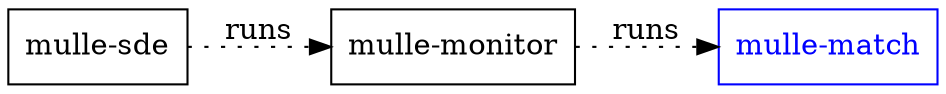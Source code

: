 digraph G {
    graph [rankdir = LR];

    node[shape=record];

    "mulle-sde" -> "mulle-monitor" [ label="runs", style="dotted"]
    "mulle-monitor" -> "mulle-match"  [ label="runs", style="dotted"]
    "mulle-match" [ color="blue", fontcolor="blue"]
}
